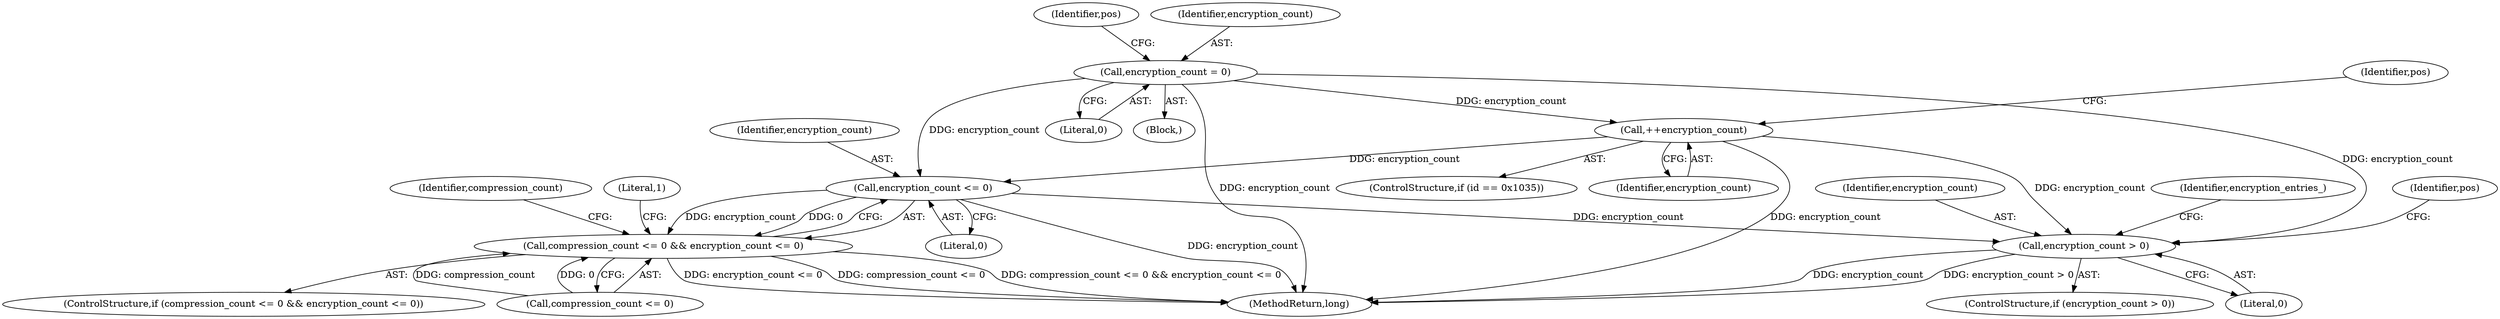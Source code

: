 digraph "0_Android_cc274e2abe8b2a6698a5c47d8aa4bb45f1f9538d_48@API" {
"1000163" [label="(Call,++encryption_count)"];
"1000128" [label="(Call,encryption_count = 0)"];
"1000179" [label="(Call,encryption_count <= 0)"];
"1000175" [label="(Call,compression_count <= 0 && encryption_count <= 0)"];
"1000200" [label="(Call,encryption_count > 0)"];
"1000159" [label="(ControlStructure,if (id == 0x1035))"];
"1000179" [label="(Call,encryption_count <= 0)"];
"1000163" [label="(Call,++encryption_count)"];
"1000180" [label="(Identifier,encryption_count)"];
"1000133" [label="(Identifier,pos)"];
"1000199" [label="(ControlStructure,if (encryption_count > 0))"];
"1000200" [label="(Call,encryption_count > 0)"];
"1000174" [label="(ControlStructure,if (compression_count <= 0 && encryption_count <= 0))"];
"1000130" [label="(Literal,0)"];
"1000128" [label="(Call,encryption_count = 0)"];
"1000202" [label="(Literal,0)"];
"1000187" [label="(Identifier,compression_count)"];
"1000217" [label="(Identifier,pos)"];
"1000176" [label="(Call,compression_count <= 0)"];
"1000129" [label="(Identifier,encryption_count)"];
"1000181" [label="(Literal,0)"];
"1000201" [label="(Identifier,encryption_count)"];
"1000166" [label="(Identifier,pos)"];
"1000110" [label="(Block,)"];
"1000164" [label="(Identifier,encryption_count)"];
"1000184" [label="(Literal,1)"];
"1000175" [label="(Call,compression_count <= 0 && encryption_count <= 0)"];
"1000368" [label="(MethodReturn,long)"];
"1000206" [label="(Identifier,encryption_entries_)"];
"1000163" -> "1000159"  [label="AST: "];
"1000163" -> "1000164"  [label="CFG: "];
"1000164" -> "1000163"  [label="AST: "];
"1000166" -> "1000163"  [label="CFG: "];
"1000163" -> "1000368"  [label="DDG: encryption_count"];
"1000128" -> "1000163"  [label="DDG: encryption_count"];
"1000163" -> "1000179"  [label="DDG: encryption_count"];
"1000163" -> "1000200"  [label="DDG: encryption_count"];
"1000128" -> "1000110"  [label="AST: "];
"1000128" -> "1000130"  [label="CFG: "];
"1000129" -> "1000128"  [label="AST: "];
"1000130" -> "1000128"  [label="AST: "];
"1000133" -> "1000128"  [label="CFG: "];
"1000128" -> "1000368"  [label="DDG: encryption_count"];
"1000128" -> "1000179"  [label="DDG: encryption_count"];
"1000128" -> "1000200"  [label="DDG: encryption_count"];
"1000179" -> "1000175"  [label="AST: "];
"1000179" -> "1000181"  [label="CFG: "];
"1000180" -> "1000179"  [label="AST: "];
"1000181" -> "1000179"  [label="AST: "];
"1000175" -> "1000179"  [label="CFG: "];
"1000179" -> "1000368"  [label="DDG: encryption_count"];
"1000179" -> "1000175"  [label="DDG: encryption_count"];
"1000179" -> "1000175"  [label="DDG: 0"];
"1000179" -> "1000200"  [label="DDG: encryption_count"];
"1000175" -> "1000174"  [label="AST: "];
"1000175" -> "1000176"  [label="CFG: "];
"1000176" -> "1000175"  [label="AST: "];
"1000184" -> "1000175"  [label="CFG: "];
"1000187" -> "1000175"  [label="CFG: "];
"1000175" -> "1000368"  [label="DDG: encryption_count <= 0"];
"1000175" -> "1000368"  [label="DDG: compression_count <= 0"];
"1000175" -> "1000368"  [label="DDG: compression_count <= 0 && encryption_count <= 0"];
"1000176" -> "1000175"  [label="DDG: compression_count"];
"1000176" -> "1000175"  [label="DDG: 0"];
"1000200" -> "1000199"  [label="AST: "];
"1000200" -> "1000202"  [label="CFG: "];
"1000201" -> "1000200"  [label="AST: "];
"1000202" -> "1000200"  [label="AST: "];
"1000206" -> "1000200"  [label="CFG: "];
"1000217" -> "1000200"  [label="CFG: "];
"1000200" -> "1000368"  [label="DDG: encryption_count"];
"1000200" -> "1000368"  [label="DDG: encryption_count > 0"];
}
